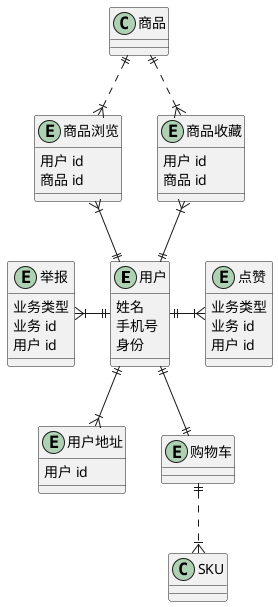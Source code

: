 @startuml 会员UML

entity 用户 {
    姓名
    手机号
    ' 买家/卖家
    身份
}
entity 商品浏览 {
    ' 保存一个月（另定）
    用户 id
    商品 id
}
entity 商品收藏 {
    用户 id
    商品 id
}
entity 点赞 {
    ' biz_type 评价/回复
    业务类型
    ' biz_id
    业务 id
    用户 id
}
entity 举报 {
    ' biz_type
    业务类型
    ' biz_id
    业务 id
    用户 id
}
entity 用户地址 {
    用户 id
}
entity 购物车 {

}

商品 ||..|{ 商品浏览
商品浏览 }|--|| 用户
商品 ||..|{ 商品收藏
商品收藏 }|--|| 用户

点赞 }|-l-|| 用户
举报 }|-|| 用户

用户 ||--|{ 用户地址
用户 ||--|| 购物车
购物车 ||..|{ SKU

@enduml